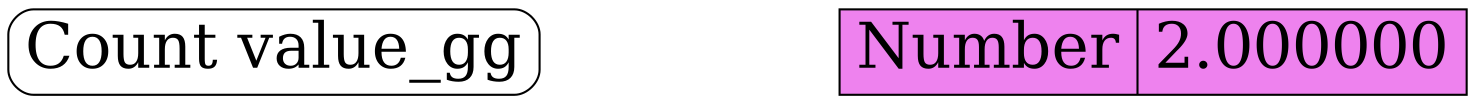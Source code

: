 digraph{
nodesep = 2;
splines = "ortho";
node [ shape=record, style = rounded, fontsize = 30];
cell_func [label = "Count value_gg"]cell_11 [label = "Number|2.000000"
 style = filled
 fillcolor = violet ]
}